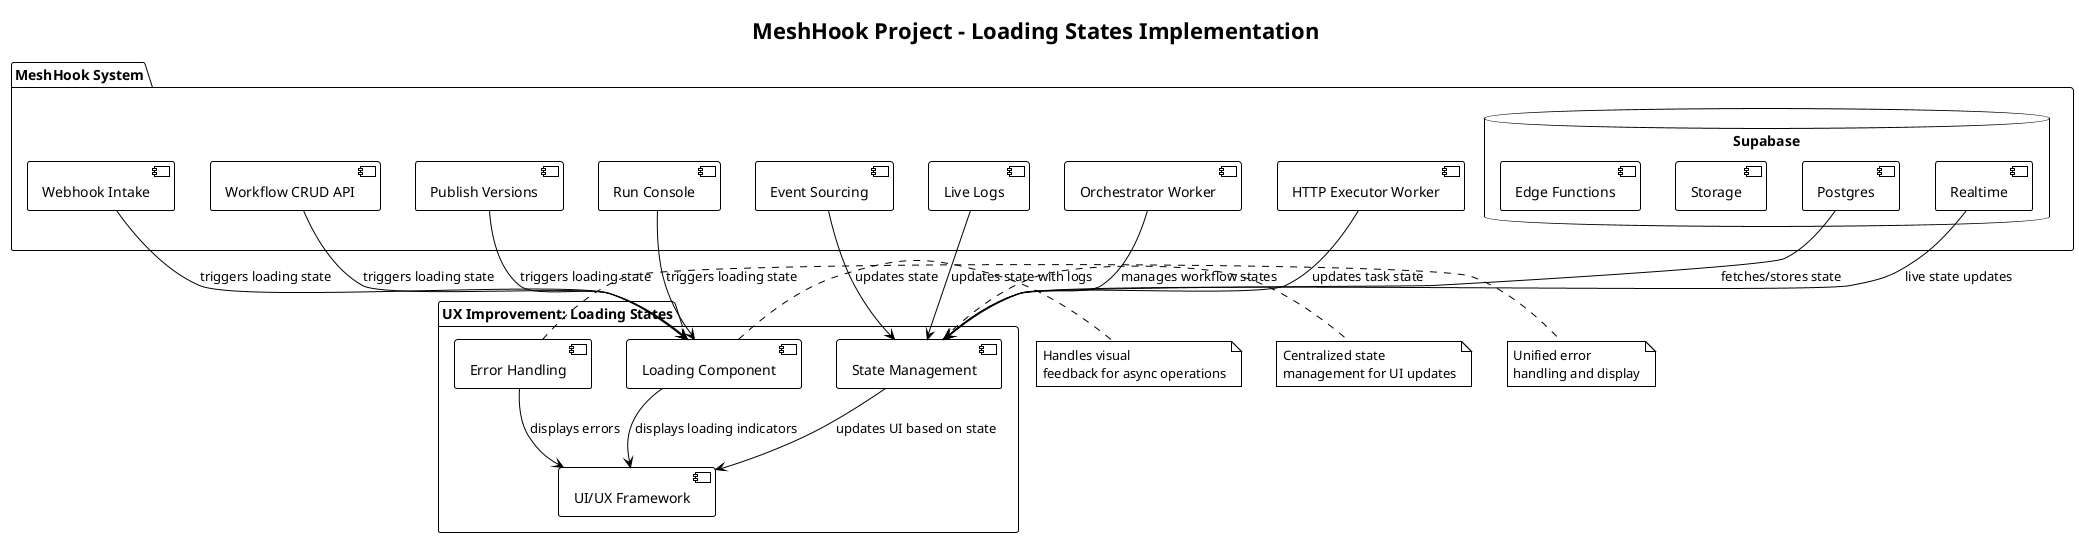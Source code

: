 @startuml
!theme plain

title MeshHook Project - Loading States Implementation

package "MeshHook System" {
    [Webhook Intake] as Webhooks
    [Workflow CRUD API] as CRUD
    [Publish Versions] as Publish
    [Run Console] as Console
    [Event Sourcing] as EventSourcing
    [Live Logs] as Logs
    [Orchestrator Worker] as Orchestrator
    [HTTP Executor Worker] as Executor
    database "Supabase" {
        [Postgres] as DB
        [Realtime] as Realtime
        [Storage] as Storage
        [Edge Functions] as Edge
    }
}

package "UX Improvement: Loading States" {
    [Loading Component] as Loading
    [UI/UX Framework] as UIUX
    [State Management] as State
    [Error Handling] as ErrorHandling
}

Webhooks --> Loading : triggers loading state
CRUD --> Loading : triggers loading state
Publish --> Loading : triggers loading state
Console --> Loading : triggers loading state
Loading --> UIUX : displays loading indicators
State --> UIUX : updates UI based on state
EventSourcing --> State : updates state
Logs --> State : updates state with logs
DB --> State : fetches/stores state
Realtime --> State : live state updates
Orchestrator --> State : manages workflow states
Executor --> State : updates task state
ErrorHandling --> UIUX : displays errors

note right of Loading : Handles visual\nfeedback for async operations
note right of State : Centralized state\nmanagement for UI updates
note right of ErrorHandling : Unified error\nhandling and display

@enduml